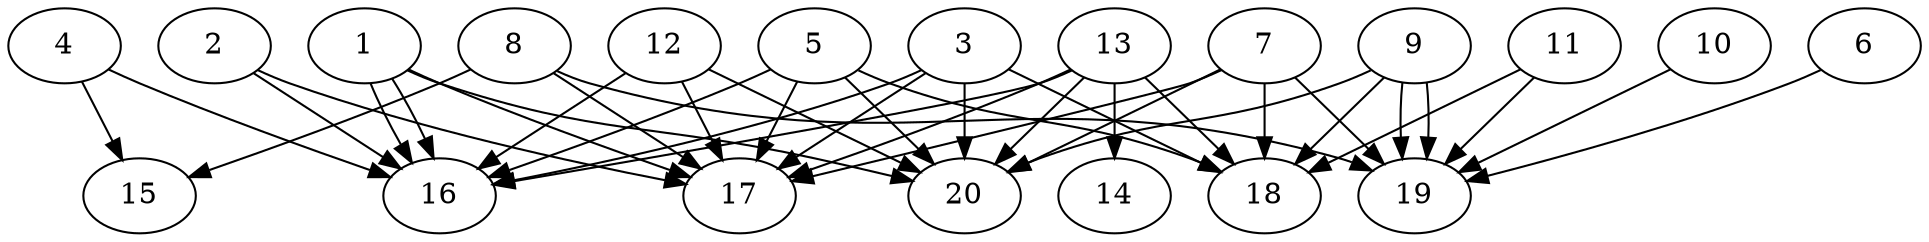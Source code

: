 // DAG automatically generated by daggen at Wed Jul 24 21:20:06 2019
// ./daggen --dot -n 20 --ccr 0.3 --fat 0.8 --regular 0.5 --density 0.8 --mindata 5242880 --maxdata 52428800 
digraph G {
  1 [size="93013333", alpha="0.13", expect_size="27904000"] 
  1 -> 16 [size ="27904000"]
  1 -> 16 [size ="27904000"]
  1 -> 17 [size ="27904000"]
  1 -> 20 [size ="27904000"]
  2 [size="59320320", alpha="0.05", expect_size="17796096"] 
  2 -> 16 [size ="17796096"]
  2 -> 17 [size ="17796096"]
  3 [size="174704640", alpha="0.03", expect_size="52411392"] 
  3 -> 16 [size ="52411392"]
  3 -> 17 [size ="52411392"]
  3 -> 18 [size ="52411392"]
  3 -> 20 [size ="52411392"]
  4 [size="120558933", alpha="0.07", expect_size="36167680"] 
  4 -> 15 [size ="36167680"]
  4 -> 16 [size ="36167680"]
  5 [size="122098347", alpha="0.05", expect_size="36629504"] 
  5 -> 16 [size ="36629504"]
  5 -> 17 [size ="36629504"]
  5 -> 18 [size ="36629504"]
  5 -> 20 [size ="36629504"]
  6 [size="138164907", alpha="0.02", expect_size="41449472"] 
  6 -> 19 [size ="41449472"]
  7 [size="143653547", alpha="0.04", expect_size="43096064"] 
  7 -> 17 [size ="43096064"]
  7 -> 18 [size ="43096064"]
  7 -> 19 [size ="43096064"]
  7 -> 20 [size ="43096064"]
  8 [size="44468907", alpha="0.16", expect_size="13340672"] 
  8 -> 15 [size ="13340672"]
  8 -> 17 [size ="13340672"]
  8 -> 19 [size ="13340672"]
  9 [size="63344640", alpha="0.17", expect_size="19003392"] 
  9 -> 18 [size ="19003392"]
  9 -> 19 [size ="19003392"]
  9 -> 19 [size ="19003392"]
  9 -> 20 [size ="19003392"]
  10 [size="47670613", alpha="0.14", expect_size="14301184"] 
  10 -> 19 [size ="14301184"]
  11 [size="97566720", alpha="0.05", expect_size="29270016"] 
  11 -> 18 [size ="29270016"]
  11 -> 19 [size ="29270016"]
  12 [size="39895040", alpha="0.16", expect_size="11968512"] 
  12 -> 16 [size ="11968512"]
  12 -> 17 [size ="11968512"]
  12 -> 20 [size ="11968512"]
  13 [size="80233813", alpha="0.09", expect_size="24070144"] 
  13 -> 14 [size ="24070144"]
  13 -> 16 [size ="24070144"]
  13 -> 17 [size ="24070144"]
  13 -> 18 [size ="24070144"]
  13 -> 20 [size ="24070144"]
  14 [size="100123307", alpha="0.06", expect_size="30036992"] 
  15 [size="153258667", alpha="0.09", expect_size="45977600"] 
  16 [size="37130240", alpha="0.06", expect_size="11139072"] 
  17 [size="49940480", alpha="0.02", expect_size="14982144"] 
  18 [size="80175787", alpha="0.11", expect_size="24052736"] 
  19 [size="44892160", alpha="0.06", expect_size="13467648"] 
  20 [size="21521067", alpha="0.10", expect_size="6456320"] 
}
